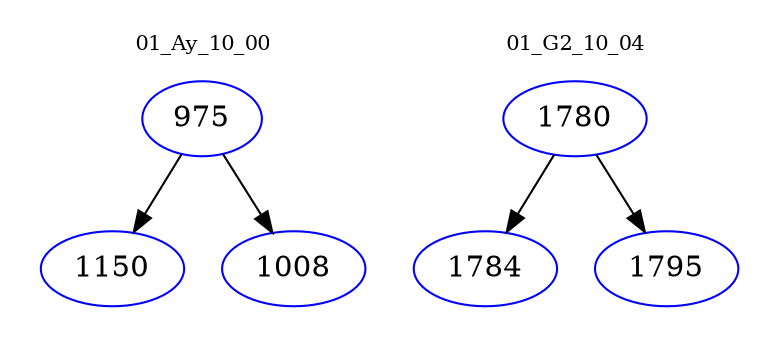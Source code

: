 digraph{
subgraph cluster_0 {
color = white
label = "01_Ay_10_00";
fontsize=10;
T0_975 [label="975", color="blue"]
T0_975 -> T0_1150 [color="black"]
T0_1150 [label="1150", color="blue"]
T0_975 -> T0_1008 [color="black"]
T0_1008 [label="1008", color="blue"]
}
subgraph cluster_1 {
color = white
label = "01_G2_10_04";
fontsize=10;
T1_1780 [label="1780", color="blue"]
T1_1780 -> T1_1784 [color="black"]
T1_1784 [label="1784", color="blue"]
T1_1780 -> T1_1795 [color="black"]
T1_1795 [label="1795", color="blue"]
}
}
